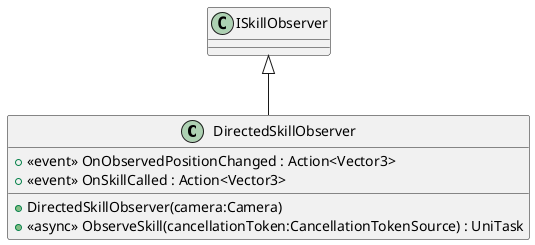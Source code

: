 @startuml
class DirectedSkillObserver {
    +  <<event>> OnObservedPositionChanged : Action<Vector3> 
    +  <<event>> OnSkillCalled : Action<Vector3> 
    + DirectedSkillObserver(camera:Camera)
    + <<async>> ObserveSkill(cancellationToken:CancellationTokenSource) : UniTask
}
ISkillObserver <|-- DirectedSkillObserver
@enduml
